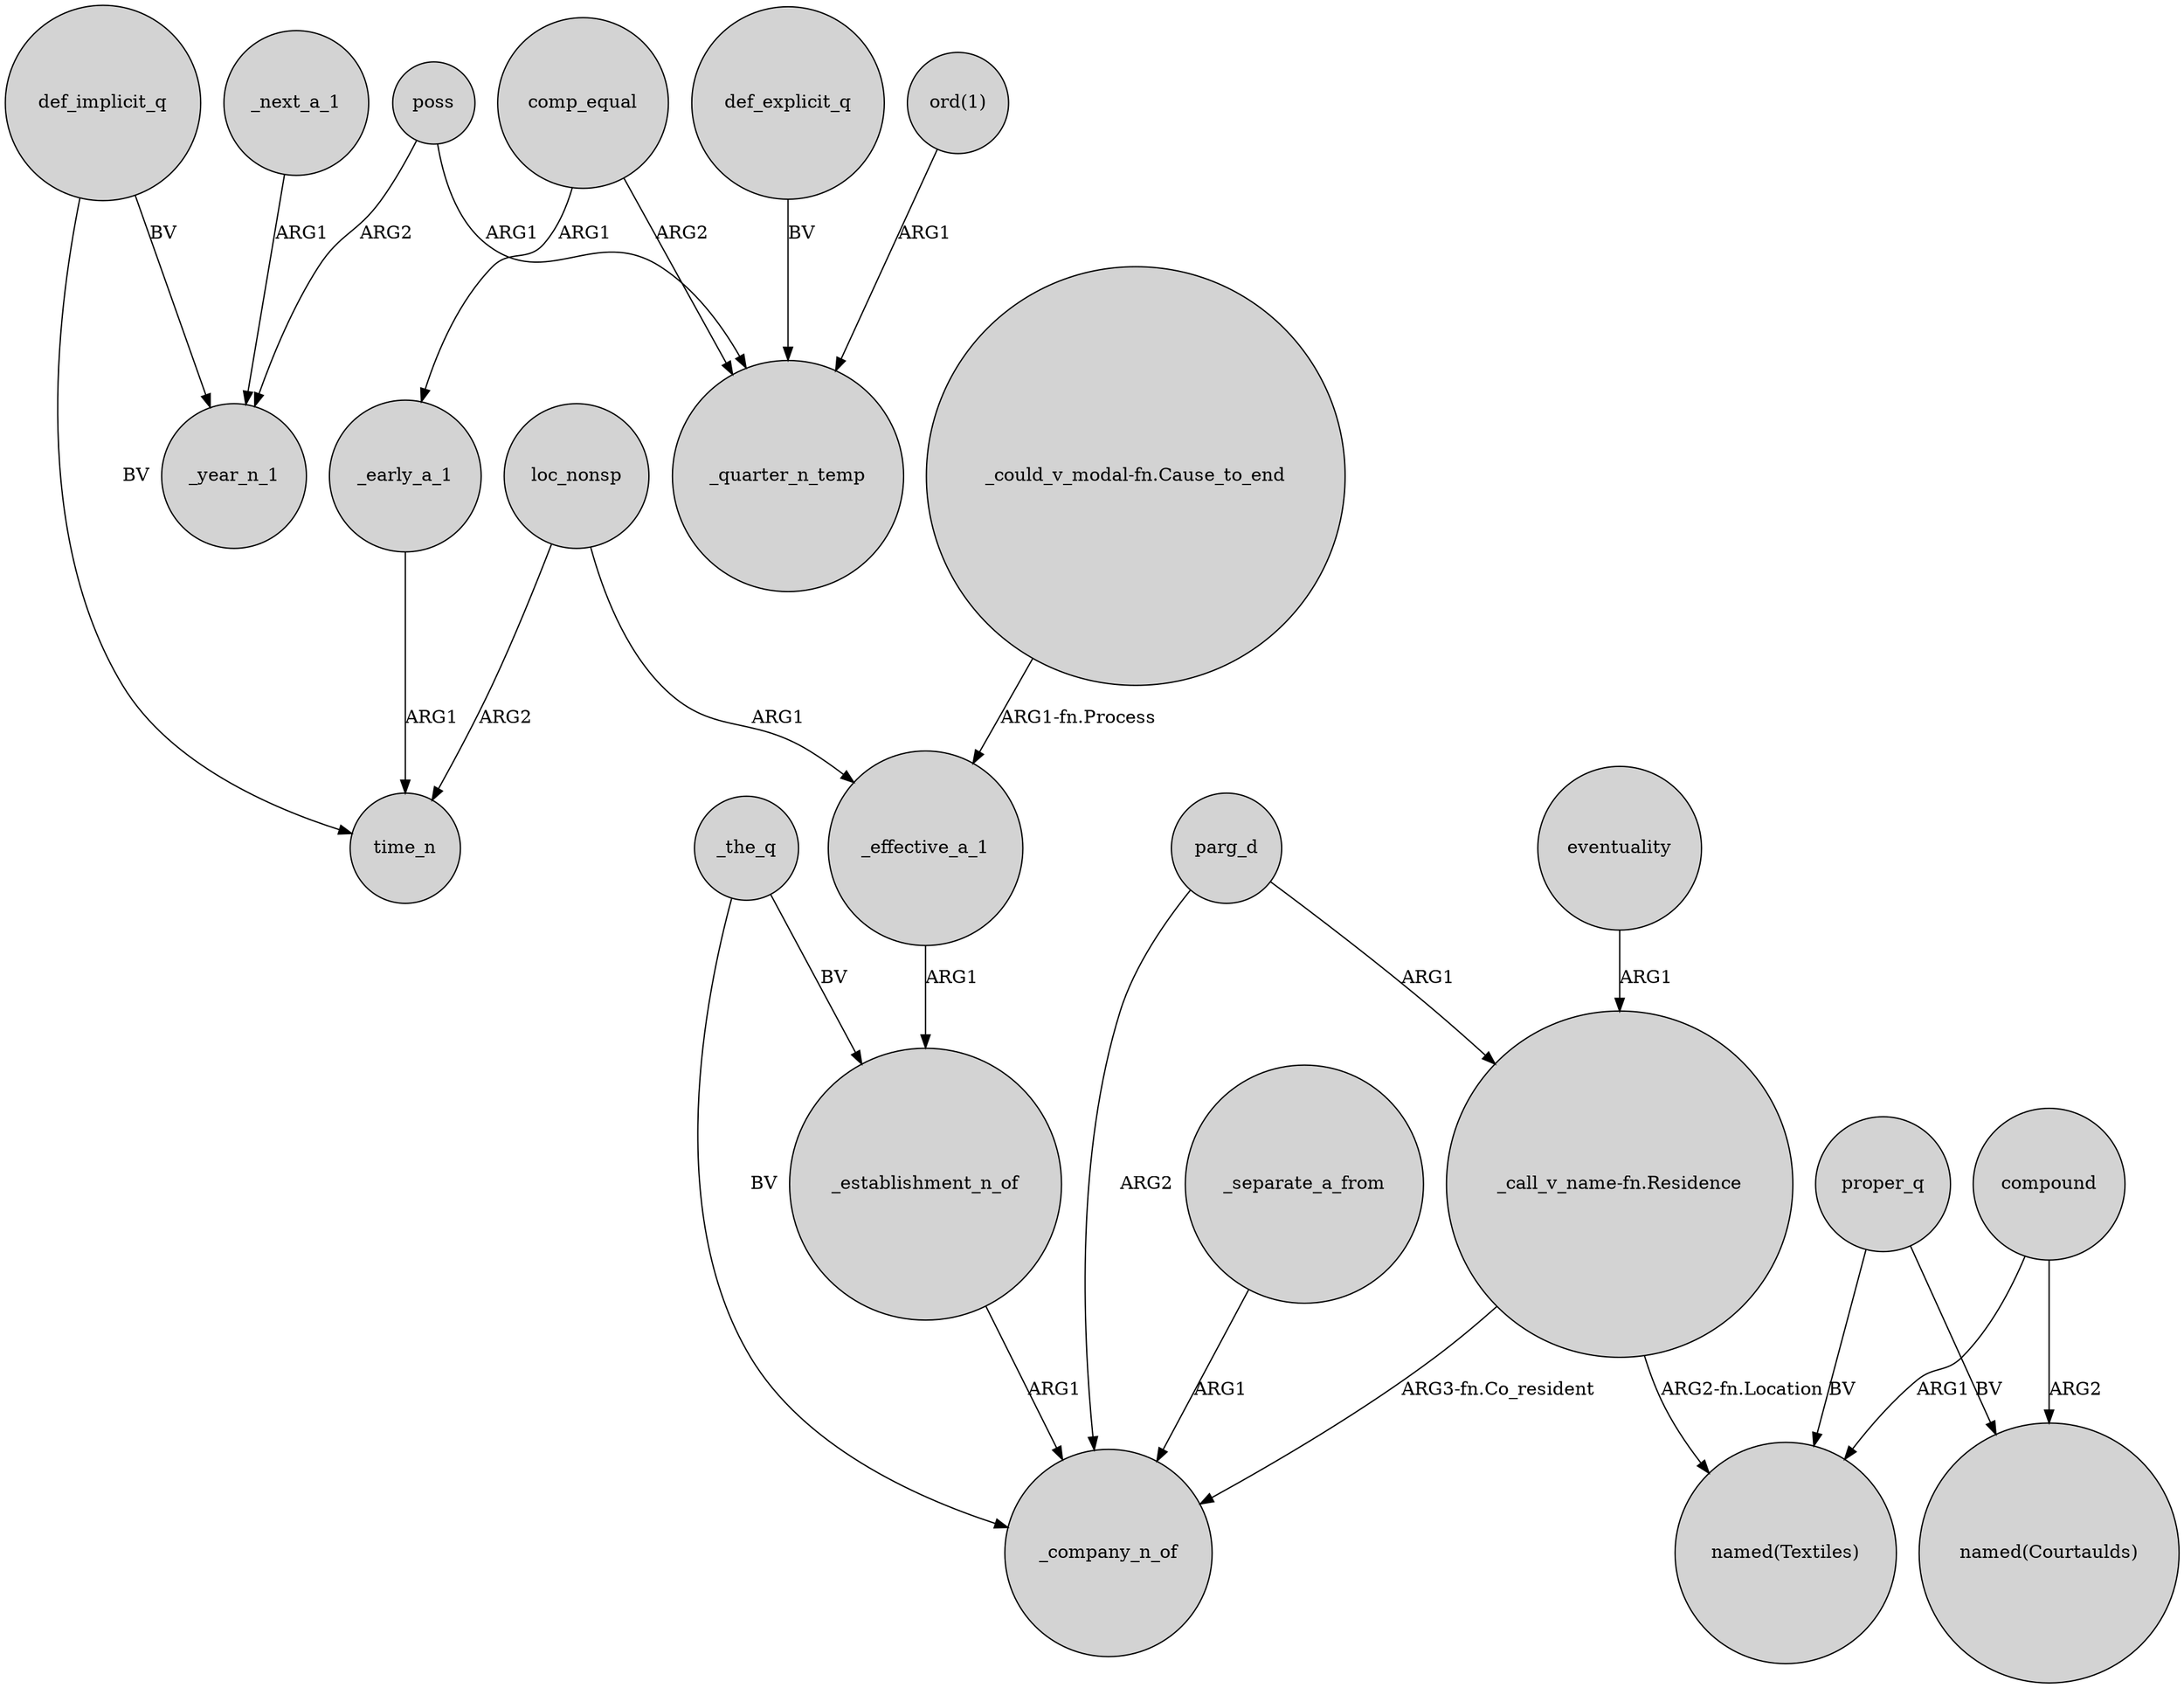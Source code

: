 digraph {
	node [shape=circle style=filled]
	_early_a_1 -> time_n [label=ARG1]
	"_call_v_name-fn.Residence" -> "named(Textiles)" [label="ARG2-fn.Location"]
	proper_q -> "named(Textiles)" [label=BV]
	_effective_a_1 -> _establishment_n_of [label=ARG1]
	def_implicit_q -> _year_n_1 [label=BV]
	poss -> _year_n_1 [label=ARG2]
	parg_d -> _company_n_of [label=ARG2]
	"_call_v_name-fn.Residence" -> _company_n_of [label="ARG3-fn.Co_resident"]
	_establishment_n_of -> _company_n_of [label=ARG1]
	_separate_a_from -> _company_n_of [label=ARG1]
	parg_d -> "_call_v_name-fn.Residence" [label=ARG1]
	compound -> "named(Textiles)" [label=ARG1]
	proper_q -> "named(Courtaulds)" [label=BV]
	def_explicit_q -> _quarter_n_temp [label=BV]
	comp_equal -> _quarter_n_temp [label=ARG2]
	"ord(1)" -> _quarter_n_temp [label=ARG1]
	comp_equal -> _early_a_1 [label=ARG1]
	eventuality -> "_call_v_name-fn.Residence" [label=ARG1]
	poss -> _quarter_n_temp [label=ARG1]
	_the_q -> _establishment_n_of [label=BV]
	compound -> "named(Courtaulds)" [label=ARG2]
	loc_nonsp -> time_n [label=ARG2]
	_next_a_1 -> _year_n_1 [label=ARG1]
	loc_nonsp -> _effective_a_1 [label=ARG1]
	_the_q -> _company_n_of [label=BV]
	def_implicit_q -> time_n [label=BV]
	"_could_v_modal-fn.Cause_to_end" -> _effective_a_1 [label="ARG1-fn.Process"]
}
